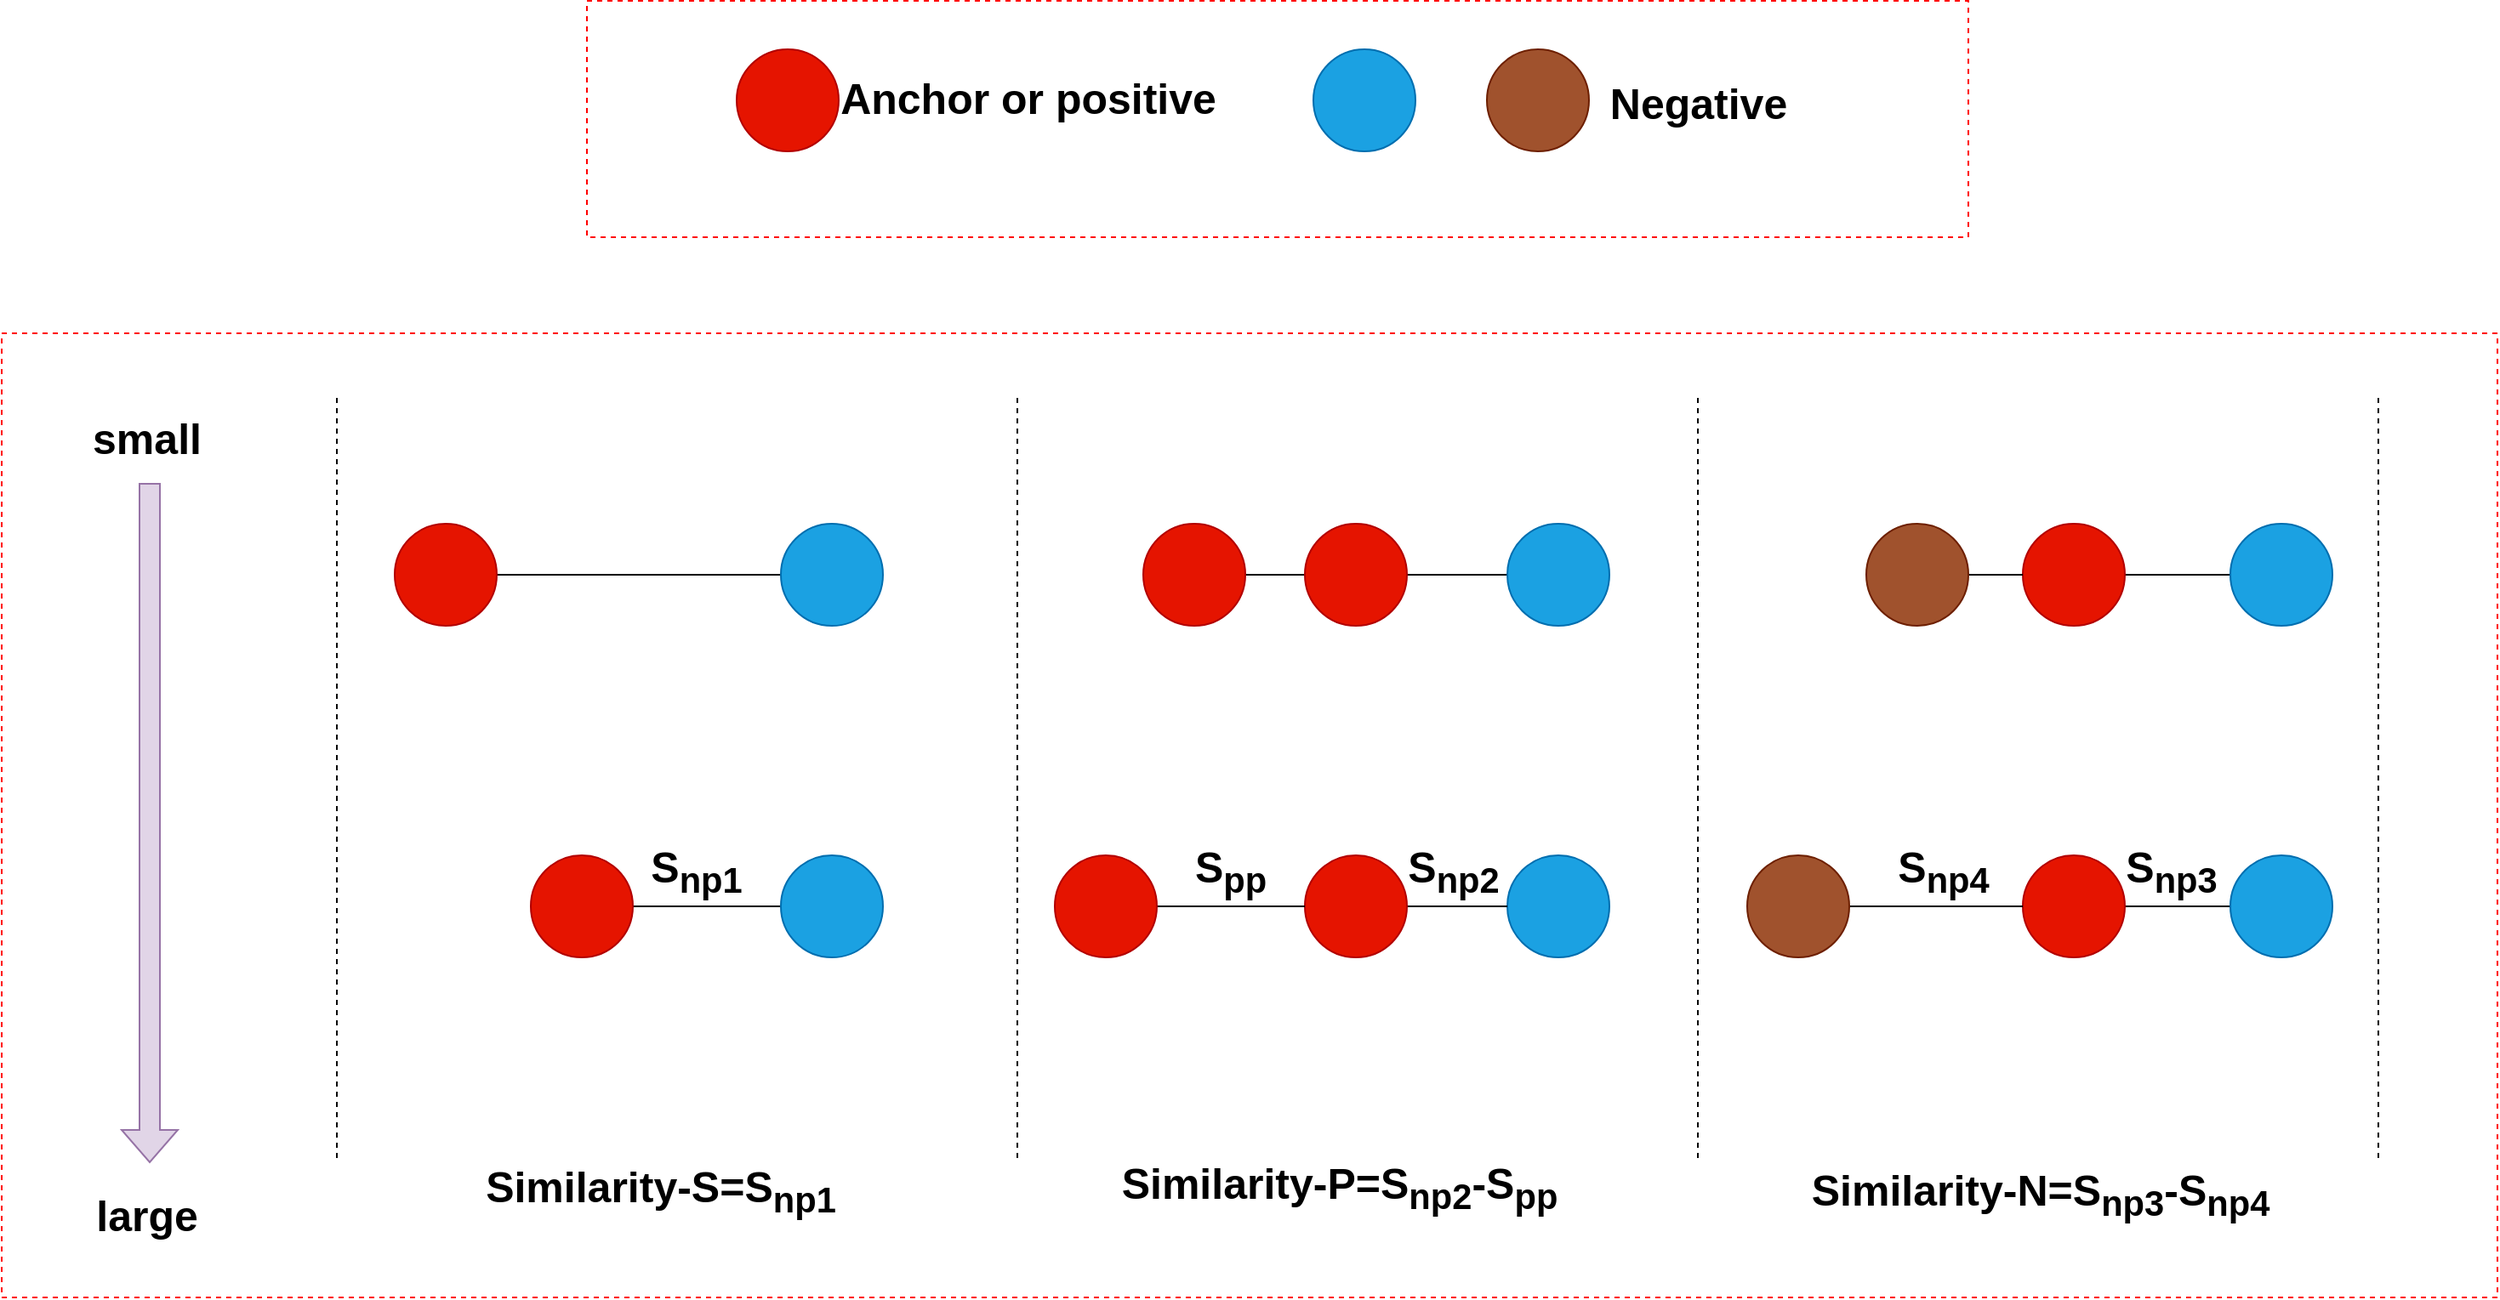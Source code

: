 <mxfile version="24.1.0" type="github">
  <diagram name="第 1 页" id="oFaE-SD24hj23q1PtS4D">
    <mxGraphModel dx="2309" dy="1380" grid="0" gridSize="10" guides="1" tooltips="1" connect="1" arrows="1" fold="1" page="0" pageScale="1" pageWidth="827" pageHeight="1169" math="0" shadow="0">
      <root>
        <mxCell id="0" />
        <mxCell id="1" parent="0" />
        <mxCell id="rTQAFCAfwX49Yuq3qPua-61" value="" style="shape=flexArrow;endArrow=classic;html=1;rounded=0;exitX=0.5;exitY=1;exitDx=0;exitDy=0;sourcePerimeterSpacing=0;width=12;fillColor=#e1d5e7;strokeColor=#9673a6;" edge="1" parent="1">
          <mxGeometry width="50" height="50" relative="1" as="geometry">
            <mxPoint x="-110.0" y="253" as="sourcePoint" />
            <mxPoint x="-110" y="653" as="targetPoint" />
          </mxGeometry>
        </mxCell>
        <mxCell id="rTQAFCAfwX49Yuq3qPua-62" value="&lt;font style=&quot;font-size: 25px;&quot;&gt;small&lt;/font&gt;" style="edgeLabel;html=1;align=center;verticalAlign=middle;resizable=0;points=[];fontSize=23;fontStyle=1" vertex="1" connectable="0" parent="rTQAFCAfwX49Yuq3qPua-61">
          <mxGeometry x="-0.606" y="9" relative="1" as="geometry">
            <mxPoint x="-11" y="-105" as="offset" />
          </mxGeometry>
        </mxCell>
        <mxCell id="rTQAFCAfwX49Yuq3qPua-65" value="&lt;font style=&quot;font-size: 25px;&quot;&gt;large&lt;/font&gt;" style="edgeLabel;html=1;align=center;verticalAlign=middle;resizable=0;points=[];fontSize=23;fontStyle=1" vertex="1" connectable="0" parent="1">
          <mxGeometry x="-83.0" y="197.002" as="geometry">
            <mxPoint x="-29" y="487" as="offset" />
          </mxGeometry>
        </mxCell>
        <mxCell id="rTQAFCAfwX49Yuq3qPua-66" value="" style="endArrow=none;dashed=1;html=1;rounded=0;" edge="1" parent="1">
          <mxGeometry width="50" height="50" relative="1" as="geometry">
            <mxPoint y="650" as="sourcePoint" />
            <mxPoint y="200" as="targetPoint" />
          </mxGeometry>
        </mxCell>
        <mxCell id="rTQAFCAfwX49Yuq3qPua-68" value="" style="endArrow=none;dashed=1;html=1;rounded=0;" edge="1" parent="1">
          <mxGeometry width="50" height="50" relative="1" as="geometry">
            <mxPoint x="400" y="650" as="sourcePoint" />
            <mxPoint x="400" y="200" as="targetPoint" />
          </mxGeometry>
        </mxCell>
        <mxCell id="rTQAFCAfwX49Yuq3qPua-69" value="" style="endArrow=none;dashed=1;html=1;rounded=0;" edge="1" parent="1">
          <mxGeometry width="50" height="50" relative="1" as="geometry">
            <mxPoint x="800" y="650" as="sourcePoint" />
            <mxPoint x="800" y="200" as="targetPoint" />
          </mxGeometry>
        </mxCell>
        <mxCell id="rTQAFCAfwX49Yuq3qPua-70" value="" style="endArrow=none;dashed=1;html=1;rounded=0;" edge="1" parent="1">
          <mxGeometry width="50" height="50" relative="1" as="geometry">
            <mxPoint x="1200" y="650" as="sourcePoint" />
            <mxPoint x="1200" y="200" as="targetPoint" />
          </mxGeometry>
        </mxCell>
        <mxCell id="rTQAFCAfwX49Yuq3qPua-71" value="" style="ellipse;whiteSpace=wrap;html=1;aspect=fixed;fillColor=#a0522d;fontColor=#ffffff;strokeColor=#6D1F00;" vertex="1" parent="1">
          <mxGeometry x="676" y="-2" width="60" height="60" as="geometry" />
        </mxCell>
        <mxCell id="rTQAFCAfwX49Yuq3qPua-72" value="" style="ellipse;whiteSpace=wrap;html=1;aspect=fixed;fillColor=#e51400;fontColor=#ffffff;strokeColor=#B20000;" vertex="1" parent="1">
          <mxGeometry x="235" y="-2" width="60" height="60" as="geometry" />
        </mxCell>
        <mxCell id="rTQAFCAfwX49Yuq3qPua-73" value="" style="ellipse;whiteSpace=wrap;html=1;aspect=fixed;fillColor=#1ba1e2;fontColor=#ffffff;strokeColor=#006EAF;" vertex="1" parent="1">
          <mxGeometry x="574" y="-2" width="60" height="60" as="geometry" />
        </mxCell>
        <mxCell id="rTQAFCAfwX49Yuq3qPua-76" value="&lt;font style=&quot;font-size: 25px;&quot;&gt;&lt;b&gt;Anchor or positive&lt;br&gt;&lt;/b&gt;&lt;/font&gt;" style="edgeLabel;html=1;align=center;verticalAlign=middle;resizable=0;points=[];" vertex="1" connectable="0" parent="1">
          <mxGeometry x="413.0" y="28" as="geometry">
            <mxPoint x="-7" y="-2" as="offset" />
          </mxGeometry>
        </mxCell>
        <mxCell id="rTQAFCAfwX49Yuq3qPua-77" value="&lt;font style=&quot;font-size: 25px;&quot;&gt;&lt;b&gt;Negative&lt;br&gt;&lt;/b&gt;&lt;/font&gt;" style="edgeLabel;html=1;align=center;verticalAlign=middle;resizable=0;points=[];" vertex="1" connectable="0" parent="1">
          <mxGeometry x="807.0" y="39" as="geometry">
            <mxPoint x="-7" y="-10" as="offset" />
          </mxGeometry>
        </mxCell>
        <mxCell id="rTQAFCAfwX49Yuq3qPua-102" style="edgeStyle=orthogonalEdgeStyle;rounded=0;orthogonalLoop=1;jettySize=auto;html=1;exitX=1;exitY=0.5;exitDx=0;exitDy=0;entryX=0;entryY=0.5;entryDx=0;entryDy=0;endArrow=none;endFill=0;" edge="1" parent="1" source="rTQAFCAfwX49Yuq3qPua-81" target="rTQAFCAfwX49Yuq3qPua-95">
          <mxGeometry relative="1" as="geometry" />
        </mxCell>
        <mxCell id="rTQAFCAfwX49Yuq3qPua-81" value="" style="ellipse;whiteSpace=wrap;html=1;aspect=fixed;fillColor=#e51400;fontColor=#ffffff;strokeColor=#B20000;" vertex="1" parent="1">
          <mxGeometry x="34" y="277" width="60" height="60" as="geometry" />
        </mxCell>
        <mxCell id="rTQAFCAfwX49Yuq3qPua-104" style="edgeStyle=orthogonalEdgeStyle;rounded=0;orthogonalLoop=1;jettySize=auto;html=1;exitX=1;exitY=0.5;exitDx=0;exitDy=0;entryX=0;entryY=0.5;entryDx=0;entryDy=0;endArrow=none;endFill=0;" edge="1" parent="1" source="rTQAFCAfwX49Yuq3qPua-82" target="rTQAFCAfwX49Yuq3qPua-83">
          <mxGeometry relative="1" as="geometry" />
        </mxCell>
        <mxCell id="rTQAFCAfwX49Yuq3qPua-82" value="" style="ellipse;whiteSpace=wrap;html=1;aspect=fixed;fillColor=#e51400;fontColor=#ffffff;strokeColor=#B20000;" vertex="1" parent="1">
          <mxGeometry x="474" y="277" width="60" height="60" as="geometry" />
        </mxCell>
        <mxCell id="rTQAFCAfwX49Yuq3qPua-105" style="edgeStyle=orthogonalEdgeStyle;rounded=0;orthogonalLoop=1;jettySize=auto;html=1;exitX=1;exitY=0.5;exitDx=0;exitDy=0;endArrow=none;endFill=0;" edge="1" parent="1" source="rTQAFCAfwX49Yuq3qPua-83" target="rTQAFCAfwX49Yuq3qPua-90">
          <mxGeometry relative="1" as="geometry" />
        </mxCell>
        <mxCell id="rTQAFCAfwX49Yuq3qPua-83" value="" style="ellipse;whiteSpace=wrap;html=1;aspect=fixed;fillColor=#e51400;fontColor=#ffffff;strokeColor=#B20000;" vertex="1" parent="1">
          <mxGeometry x="569" y="277" width="60" height="60" as="geometry" />
        </mxCell>
        <mxCell id="rTQAFCAfwX49Yuq3qPua-109" style="edgeStyle=orthogonalEdgeStyle;rounded=0;orthogonalLoop=1;jettySize=auto;html=1;exitX=1;exitY=0.5;exitDx=0;exitDy=0;entryX=0;entryY=0.5;entryDx=0;entryDy=0;endArrow=none;endFill=0;" edge="1" parent="1" source="rTQAFCAfwX49Yuq3qPua-84" target="rTQAFCAfwX49Yuq3qPua-86">
          <mxGeometry relative="1" as="geometry" />
        </mxCell>
        <mxCell id="rTQAFCAfwX49Yuq3qPua-84" value="" style="ellipse;whiteSpace=wrap;html=1;aspect=fixed;fillColor=#e51400;fontColor=#ffffff;strokeColor=#B20000;" vertex="1" parent="1">
          <mxGeometry x="991" y="277" width="60" height="60" as="geometry" />
        </mxCell>
        <mxCell id="rTQAFCAfwX49Yuq3qPua-111" style="edgeStyle=orthogonalEdgeStyle;rounded=0;orthogonalLoop=1;jettySize=auto;html=1;entryX=0;entryY=0.5;entryDx=0;entryDy=0;endArrow=none;endFill=0;" edge="1" parent="1" source="rTQAFCAfwX49Yuq3qPua-85" target="rTQAFCAfwX49Yuq3qPua-87">
          <mxGeometry relative="1" as="geometry" />
        </mxCell>
        <mxCell id="rTQAFCAfwX49Yuq3qPua-85" value="" style="ellipse;whiteSpace=wrap;html=1;aspect=fixed;fillColor=#e51400;fontColor=#ffffff;strokeColor=#B20000;" vertex="1" parent="1">
          <mxGeometry x="991" y="472" width="60" height="60" as="geometry" />
        </mxCell>
        <mxCell id="rTQAFCAfwX49Yuq3qPua-86" value="" style="ellipse;whiteSpace=wrap;html=1;aspect=fixed;fillColor=#1ba1e2;fontColor=#ffffff;strokeColor=#006EAF;" vertex="1" parent="1">
          <mxGeometry x="1113" y="277" width="60" height="60" as="geometry" />
        </mxCell>
        <mxCell id="rTQAFCAfwX49Yuq3qPua-87" value="" style="ellipse;whiteSpace=wrap;html=1;aspect=fixed;fillColor=#1ba1e2;fontColor=#ffffff;strokeColor=#006EAF;" vertex="1" parent="1">
          <mxGeometry x="1113" y="472" width="60" height="60" as="geometry" />
        </mxCell>
        <mxCell id="rTQAFCAfwX49Yuq3qPua-108" style="edgeStyle=orthogonalEdgeStyle;rounded=0;orthogonalLoop=1;jettySize=auto;html=1;exitX=1;exitY=0.5;exitDx=0;exitDy=0;entryX=0;entryY=0.5;entryDx=0;entryDy=0;endArrow=none;endFill=0;" edge="1" parent="1" source="rTQAFCAfwX49Yuq3qPua-88" target="rTQAFCAfwX49Yuq3qPua-84">
          <mxGeometry relative="1" as="geometry" />
        </mxCell>
        <mxCell id="rTQAFCAfwX49Yuq3qPua-88" value="" style="ellipse;whiteSpace=wrap;html=1;aspect=fixed;fillColor=#a0522d;fontColor=#ffffff;strokeColor=#6D1F00;" vertex="1" parent="1">
          <mxGeometry x="899" y="277" width="60" height="60" as="geometry" />
        </mxCell>
        <mxCell id="rTQAFCAfwX49Yuq3qPua-110" style="edgeStyle=orthogonalEdgeStyle;rounded=0;orthogonalLoop=1;jettySize=auto;html=1;exitX=1;exitY=0.5;exitDx=0;exitDy=0;entryX=0;entryY=0.5;entryDx=0;entryDy=0;endArrow=none;endFill=0;" edge="1" parent="1" source="rTQAFCAfwX49Yuq3qPua-89" target="rTQAFCAfwX49Yuq3qPua-85">
          <mxGeometry relative="1" as="geometry" />
        </mxCell>
        <mxCell id="rTQAFCAfwX49Yuq3qPua-89" value="" style="ellipse;whiteSpace=wrap;html=1;aspect=fixed;fillColor=#a0522d;fontColor=#ffffff;strokeColor=#6D1F00;" vertex="1" parent="1">
          <mxGeometry x="829" y="472" width="60" height="60" as="geometry" />
        </mxCell>
        <mxCell id="rTQAFCAfwX49Yuq3qPua-90" value="" style="ellipse;whiteSpace=wrap;html=1;aspect=fixed;fillColor=#1ba1e2;fontColor=#ffffff;strokeColor=#006EAF;" vertex="1" parent="1">
          <mxGeometry x="688" y="277" width="60" height="60" as="geometry" />
        </mxCell>
        <mxCell id="rTQAFCAfwX49Yuq3qPua-91" value="" style="ellipse;whiteSpace=wrap;html=1;aspect=fixed;fillColor=#1ba1e2;fontColor=#ffffff;strokeColor=#006EAF;" vertex="1" parent="1">
          <mxGeometry x="688" y="472" width="60" height="60" as="geometry" />
        </mxCell>
        <mxCell id="rTQAFCAfwX49Yuq3qPua-107" style="edgeStyle=orthogonalEdgeStyle;rounded=0;orthogonalLoop=1;jettySize=auto;html=1;exitX=1;exitY=0.5;exitDx=0;exitDy=0;endArrow=none;endFill=0;" edge="1" parent="1" source="rTQAFCAfwX49Yuq3qPua-92" target="rTQAFCAfwX49Yuq3qPua-91">
          <mxGeometry relative="1" as="geometry" />
        </mxCell>
        <mxCell id="rTQAFCAfwX49Yuq3qPua-92" value="" style="ellipse;whiteSpace=wrap;html=1;aspect=fixed;fillColor=#e51400;fontColor=#ffffff;strokeColor=#B20000;" vertex="1" parent="1">
          <mxGeometry x="569" y="472" width="60" height="60" as="geometry" />
        </mxCell>
        <mxCell id="rTQAFCAfwX49Yuq3qPua-106" style="edgeStyle=orthogonalEdgeStyle;rounded=0;orthogonalLoop=1;jettySize=auto;html=1;exitX=1;exitY=0.5;exitDx=0;exitDy=0;entryX=0;entryY=0.5;entryDx=0;entryDy=0;endArrow=none;endFill=0;" edge="1" parent="1" source="rTQAFCAfwX49Yuq3qPua-93" target="rTQAFCAfwX49Yuq3qPua-92">
          <mxGeometry relative="1" as="geometry" />
        </mxCell>
        <mxCell id="rTQAFCAfwX49Yuq3qPua-119" value="" style="edgeStyle=orthogonalEdgeStyle;rounded=0;orthogonalLoop=1;jettySize=auto;html=1;endArrow=none;endFill=0;" edge="1" parent="1" source="rTQAFCAfwX49Yuq3qPua-93" target="rTQAFCAfwX49Yuq3qPua-92">
          <mxGeometry relative="1" as="geometry" />
        </mxCell>
        <mxCell id="rTQAFCAfwX49Yuq3qPua-93" value="" style="ellipse;whiteSpace=wrap;html=1;aspect=fixed;fillColor=#e51400;fontColor=#ffffff;strokeColor=#B20000;" vertex="1" parent="1">
          <mxGeometry x="422" y="472" width="60" height="60" as="geometry" />
        </mxCell>
        <mxCell id="rTQAFCAfwX49Yuq3qPua-103" style="edgeStyle=orthogonalEdgeStyle;rounded=0;orthogonalLoop=1;jettySize=auto;html=1;exitX=1;exitY=0.5;exitDx=0;exitDy=0;endArrow=none;endFill=0;" edge="1" parent="1" source="rTQAFCAfwX49Yuq3qPua-94" target="rTQAFCAfwX49Yuq3qPua-96">
          <mxGeometry relative="1" as="geometry" />
        </mxCell>
        <mxCell id="rTQAFCAfwX49Yuq3qPua-94" value="" style="ellipse;whiteSpace=wrap;html=1;aspect=fixed;fillColor=#e51400;fontColor=#ffffff;strokeColor=#B20000;" vertex="1" parent="1">
          <mxGeometry x="114" y="472" width="60" height="60" as="geometry" />
        </mxCell>
        <mxCell id="rTQAFCAfwX49Yuq3qPua-95" value="" style="ellipse;whiteSpace=wrap;html=1;aspect=fixed;fillColor=#1ba1e2;fontColor=#ffffff;strokeColor=#006EAF;" vertex="1" parent="1">
          <mxGeometry x="261" y="277" width="60" height="60" as="geometry" />
        </mxCell>
        <mxCell id="rTQAFCAfwX49Yuq3qPua-96" value="" style="ellipse;whiteSpace=wrap;html=1;aspect=fixed;fillColor=#1ba1e2;fontColor=#ffffff;strokeColor=#006EAF;" vertex="1" parent="1">
          <mxGeometry x="261" y="472" width="60" height="60" as="geometry" />
        </mxCell>
        <mxCell id="rTQAFCAfwX49Yuq3qPua-113" value="&lt;font style=&quot;font-size: 24px;&quot;&gt;&lt;b style=&quot;font-size: 25px;&quot;&gt;&lt;font style=&quot;font-size: 25px;&quot;&gt;S&lt;sub&gt;np1&lt;br style=&quot;font-size: 25px;&quot;&gt;&lt;/sub&gt;&lt;/font&gt;&lt;/b&gt;&lt;/font&gt;" style="edgeLabel;html=1;align=center;verticalAlign=middle;resizable=0;points=[];" vertex="1" connectable="0" parent="1">
          <mxGeometry x="193.0" y="500" as="geometry">
            <mxPoint x="18" y="-19" as="offset" />
          </mxGeometry>
        </mxCell>
        <mxCell id="rTQAFCAfwX49Yuq3qPua-115" value="&lt;font style=&quot;font-size: 24px;&quot;&gt;&lt;b style=&quot;font-size: 25px;&quot;&gt;&lt;font style=&quot;font-size: 25px;&quot;&gt;S&lt;sub&gt;np2&lt;br style=&quot;font-size: 25px;&quot;&gt;&lt;/sub&gt;&lt;/font&gt;&lt;/b&gt;&lt;/font&gt;" style="edgeLabel;html=1;align=center;verticalAlign=middle;resizable=0;points=[];" vertex="1" connectable="0" parent="1">
          <mxGeometry x="638" y="500" as="geometry">
            <mxPoint x="18" y="-19" as="offset" />
          </mxGeometry>
        </mxCell>
        <mxCell id="rTQAFCAfwX49Yuq3qPua-116" value="&lt;font style=&quot;font-size: 24px;&quot;&gt;&lt;b style=&quot;font-size: 25px;&quot;&gt;&lt;font style=&quot;font-size: 25px;&quot;&gt;S&lt;sub&gt;np4&lt;/sub&gt;&lt;/font&gt;&lt;/b&gt;&lt;/font&gt;" style="edgeLabel;html=1;align=center;verticalAlign=middle;resizable=0;points=[];" vertex="1" connectable="0" parent="1">
          <mxGeometry x="926.0" y="500" as="geometry">
            <mxPoint x="18" y="-19" as="offset" />
          </mxGeometry>
        </mxCell>
        <mxCell id="rTQAFCAfwX49Yuq3qPua-117" value="&lt;font style=&quot;font-size: 24px;&quot;&gt;&lt;b style=&quot;font-size: 25px;&quot;&gt;&lt;font style=&quot;font-size: 25px;&quot;&gt;S&lt;sub&gt;np3&lt;/sub&gt;&lt;/font&gt;&lt;/b&gt;&lt;/font&gt;" style="edgeLabel;html=1;align=center;verticalAlign=middle;resizable=0;points=[];" vertex="1" connectable="0" parent="1">
          <mxGeometry x="1060" y="500" as="geometry">
            <mxPoint x="18" y="-19" as="offset" />
          </mxGeometry>
        </mxCell>
        <mxCell id="rTQAFCAfwX49Yuq3qPua-118" value="&lt;font style=&quot;font-size: 24px;&quot;&gt;&lt;b style=&quot;font-size: 25px;&quot;&gt;&lt;font style=&quot;font-size: 25px;&quot;&gt;S&lt;sub&gt;pp&lt;/sub&gt;&lt;/font&gt;&lt;/b&gt;&lt;/font&gt;" style="edgeLabel;html=1;align=center;verticalAlign=middle;resizable=0;points=[];" vertex="1" connectable="0" parent="1">
          <mxGeometry x="507.0" y="500" as="geometry">
            <mxPoint x="18" y="-19" as="offset" />
          </mxGeometry>
        </mxCell>
        <mxCell id="rTQAFCAfwX49Yuq3qPua-121" value="&lt;font style=&quot;font-size: 24px;&quot;&gt;&lt;b style=&quot;font-size: 25px;&quot;&gt;&lt;span style=&quot;&quot;&gt;Similarity-S=&lt;font style=&quot;font-size: 25px;&quot;&gt;&lt;span style=&quot;&quot;&gt;&lt;font style=&quot;font-size: 25px;&quot;&gt;S&lt;sub&gt;np1&lt;br style=&quot;font-size: 25px;&quot;&gt;&lt;/sub&gt;&lt;/font&gt;&lt;/span&gt;&lt;/font&gt;&lt;/span&gt;&lt;/b&gt;&lt;/font&gt;" style="edgeLabel;html=1;align=center;verticalAlign=middle;resizable=0;points=[];" vertex="1" connectable="0" parent="1">
          <mxGeometry x="179.0" y="673" as="geometry">
            <mxPoint x="11" y="-4" as="offset" />
          </mxGeometry>
        </mxCell>
        <mxCell id="rTQAFCAfwX49Yuq3qPua-122" value="&lt;font style=&quot;font-size: 24px;&quot;&gt;&lt;b style=&quot;font-size: 25px;&quot;&gt;&lt;font style=&quot;font-size: 25px;&quot;&gt;Similarity-P=&lt;font style=&quot;font-size: 25px;&quot;&gt;&lt;span style=&quot;&quot;&gt;&lt;font style=&quot;font-size: 25px;&quot;&gt;S&lt;sub&gt;np2&lt;/sub&gt;&lt;/font&gt;&lt;/span&gt;&lt;/font&gt;-&lt;font style=&quot;font-size: 25px;&quot;&gt;&lt;font style=&quot;font-size: 25px;&quot;&gt;S&lt;sub&gt;pp&lt;/sub&gt;&lt;/font&gt;&lt;/font&gt;&lt;font style=&quot;font-size: 25px;&quot;&gt;&lt;span style=&quot;&quot;&gt;&lt;font style=&quot;font-size: 25px;&quot;&gt;&lt;sub&gt;&lt;br style=&quot;font-size: 25px;&quot;&gt;&lt;/sub&gt;&lt;/font&gt;&lt;/span&gt;&lt;/font&gt;&lt;/font&gt;&lt;/b&gt;&lt;/font&gt;" style="edgeLabel;html=1;align=center;verticalAlign=middle;resizable=0;points=[];" vertex="1" connectable="0" parent="1">
          <mxGeometry x="599.0" y="673" as="geometry">
            <mxPoint x="-10" y="-6" as="offset" />
          </mxGeometry>
        </mxCell>
        <mxCell id="rTQAFCAfwX49Yuq3qPua-125" value="&lt;font style=&quot;font-size: 24px;&quot;&gt;&lt;b style=&quot;font-size: 25px;&quot;&gt;&lt;font style=&quot;font-size: 25px;&quot;&gt;Similarity-N=&lt;font style=&quot;font-size: 25px;&quot;&gt;&lt;span style=&quot;&quot;&gt;&lt;font style=&quot;font-size: 25px;&quot;&gt;S&lt;sub&gt;np3&lt;/sub&gt;&lt;/font&gt;&lt;/span&gt;&lt;/font&gt;-&lt;font style=&quot;font-size: 25px;&quot;&gt;&lt;font style=&quot;font-size: 25px;&quot;&gt;S&lt;sub&gt;np4&lt;/sub&gt;&lt;/font&gt;&lt;/font&gt;&lt;font style=&quot;font-size: 25px;&quot;&gt;&lt;span style=&quot;&quot;&gt;&lt;font style=&quot;font-size: 25px;&quot;&gt;&lt;sub&gt;&lt;br style=&quot;font-size: 25px;&quot;&gt;&lt;/sub&gt;&lt;/font&gt;&lt;/span&gt;&lt;/font&gt;&lt;/font&gt;&lt;/b&gt;&lt;/font&gt;" style="edgeLabel;html=1;align=center;verticalAlign=middle;resizable=0;points=[];" vertex="1" connectable="0" parent="1">
          <mxGeometry x="1025" y="673" as="geometry">
            <mxPoint x="-24" y="-2" as="offset" />
          </mxGeometry>
        </mxCell>
        <mxCell id="rTQAFCAfwX49Yuq3qPua-126" value="" style="rounded=0;whiteSpace=wrap;html=1;fillColor=none;strokeColor=#ff0000;dashed=1;" vertex="1" parent="1">
          <mxGeometry x="147" y="-30.5" width="812" height="139" as="geometry" />
        </mxCell>
        <mxCell id="rTQAFCAfwX49Yuq3qPua-127" value="" style="rounded=0;whiteSpace=wrap;html=1;fillColor=none;strokeColor=#ff0000;dashed=1;" vertex="1" parent="1">
          <mxGeometry x="-197" y="165" width="1467" height="567" as="geometry" />
        </mxCell>
      </root>
    </mxGraphModel>
  </diagram>
</mxfile>
